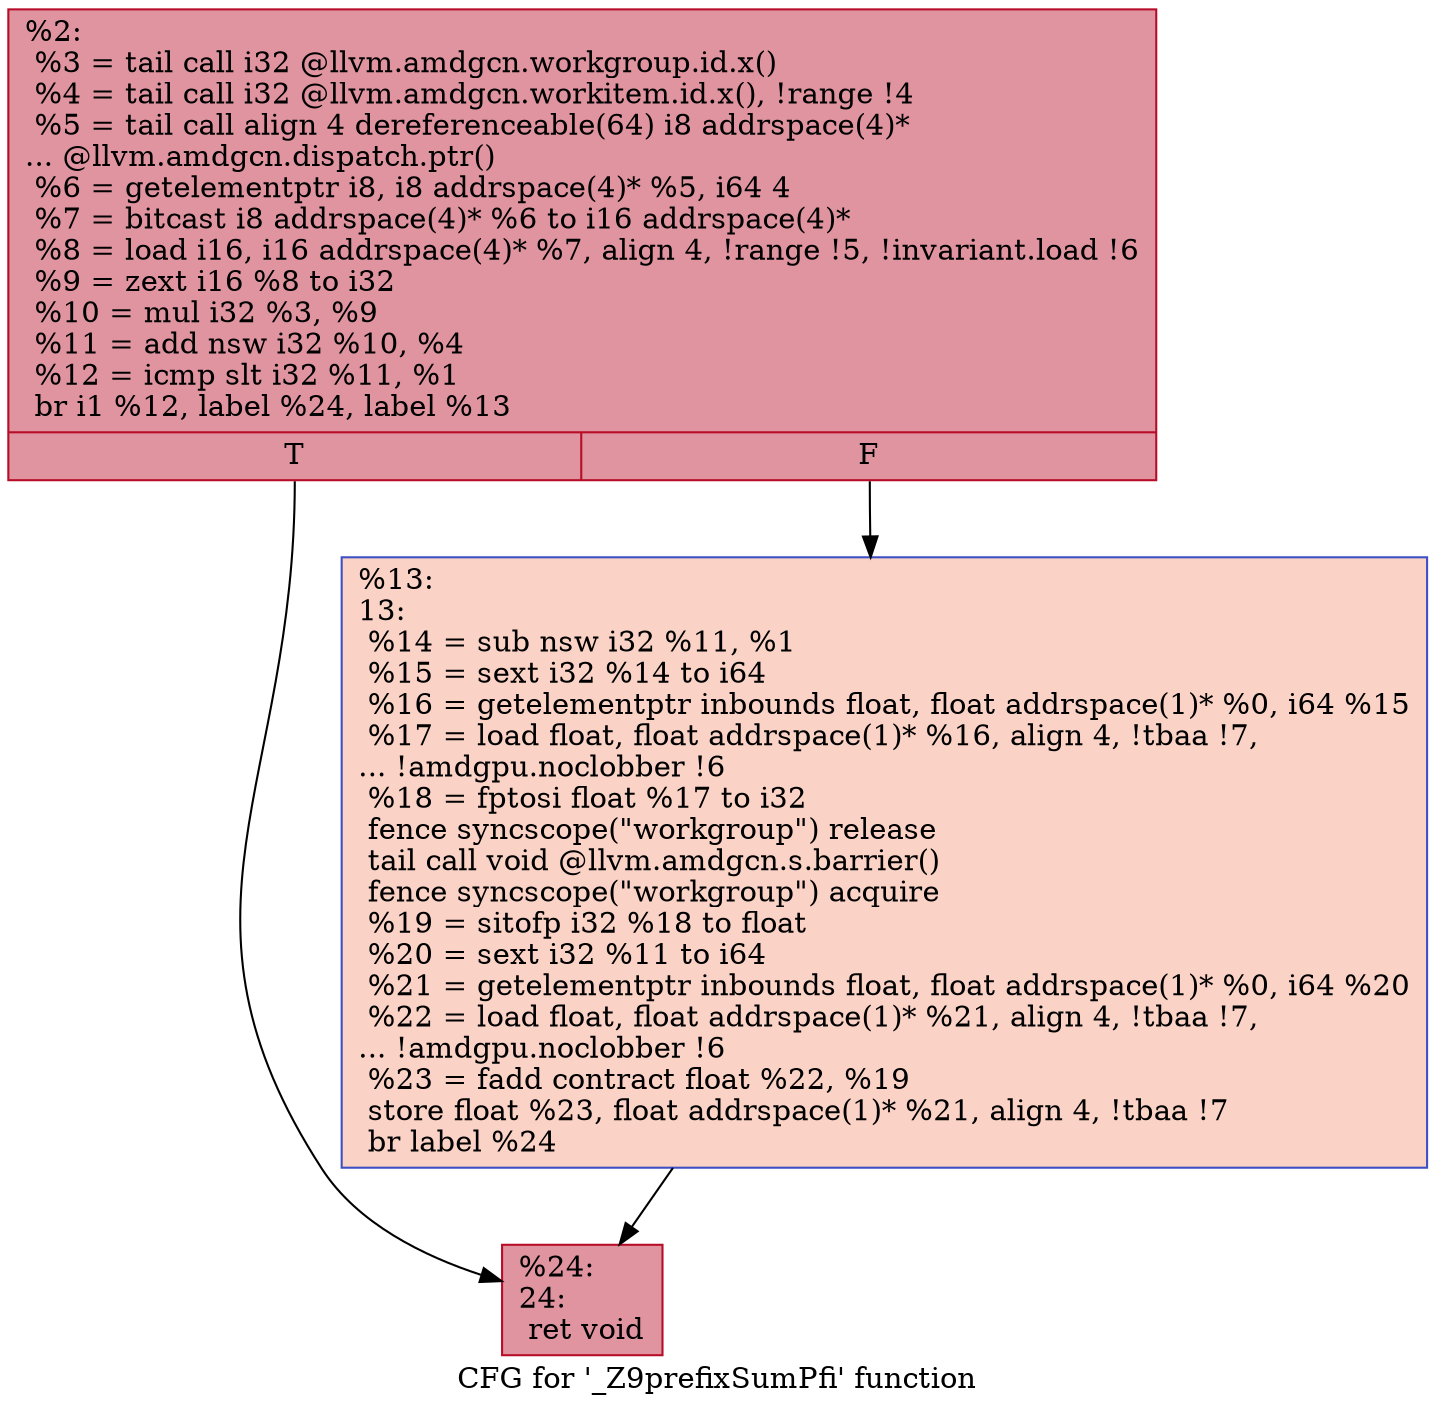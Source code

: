 digraph "CFG for '_Z9prefixSumPfi' function" {
	label="CFG for '_Z9prefixSumPfi' function";

	Node0x488e100 [shape=record,color="#b70d28ff", style=filled, fillcolor="#b70d2870",label="{%2:\l  %3 = tail call i32 @llvm.amdgcn.workgroup.id.x()\l  %4 = tail call i32 @llvm.amdgcn.workitem.id.x(), !range !4\l  %5 = tail call align 4 dereferenceable(64) i8 addrspace(4)*\l... @llvm.amdgcn.dispatch.ptr()\l  %6 = getelementptr i8, i8 addrspace(4)* %5, i64 4\l  %7 = bitcast i8 addrspace(4)* %6 to i16 addrspace(4)*\l  %8 = load i16, i16 addrspace(4)* %7, align 4, !range !5, !invariant.load !6\l  %9 = zext i16 %8 to i32\l  %10 = mul i32 %3, %9\l  %11 = add nsw i32 %10, %4\l  %12 = icmp slt i32 %11, %1\l  br i1 %12, label %24, label %13\l|{<s0>T|<s1>F}}"];
	Node0x488e100:s0 -> Node0x488f0e0;
	Node0x488e100:s1 -> Node0x48900d0;
	Node0x48900d0 [shape=record,color="#3d50c3ff", style=filled, fillcolor="#f59c7d70",label="{%13:\l13:                                               \l  %14 = sub nsw i32 %11, %1\l  %15 = sext i32 %14 to i64\l  %16 = getelementptr inbounds float, float addrspace(1)* %0, i64 %15\l  %17 = load float, float addrspace(1)* %16, align 4, !tbaa !7,\l... !amdgpu.noclobber !6\l  %18 = fptosi float %17 to i32\l  fence syncscope(\"workgroup\") release\l  tail call void @llvm.amdgcn.s.barrier()\l  fence syncscope(\"workgroup\") acquire\l  %19 = sitofp i32 %18 to float\l  %20 = sext i32 %11 to i64\l  %21 = getelementptr inbounds float, float addrspace(1)* %0, i64 %20\l  %22 = load float, float addrspace(1)* %21, align 4, !tbaa !7,\l... !amdgpu.noclobber !6\l  %23 = fadd contract float %22, %19\l  store float %23, float addrspace(1)* %21, align 4, !tbaa !7\l  br label %24\l}"];
	Node0x48900d0 -> Node0x488f0e0;
	Node0x488f0e0 [shape=record,color="#b70d28ff", style=filled, fillcolor="#b70d2870",label="{%24:\l24:                                               \l  ret void\l}"];
}
